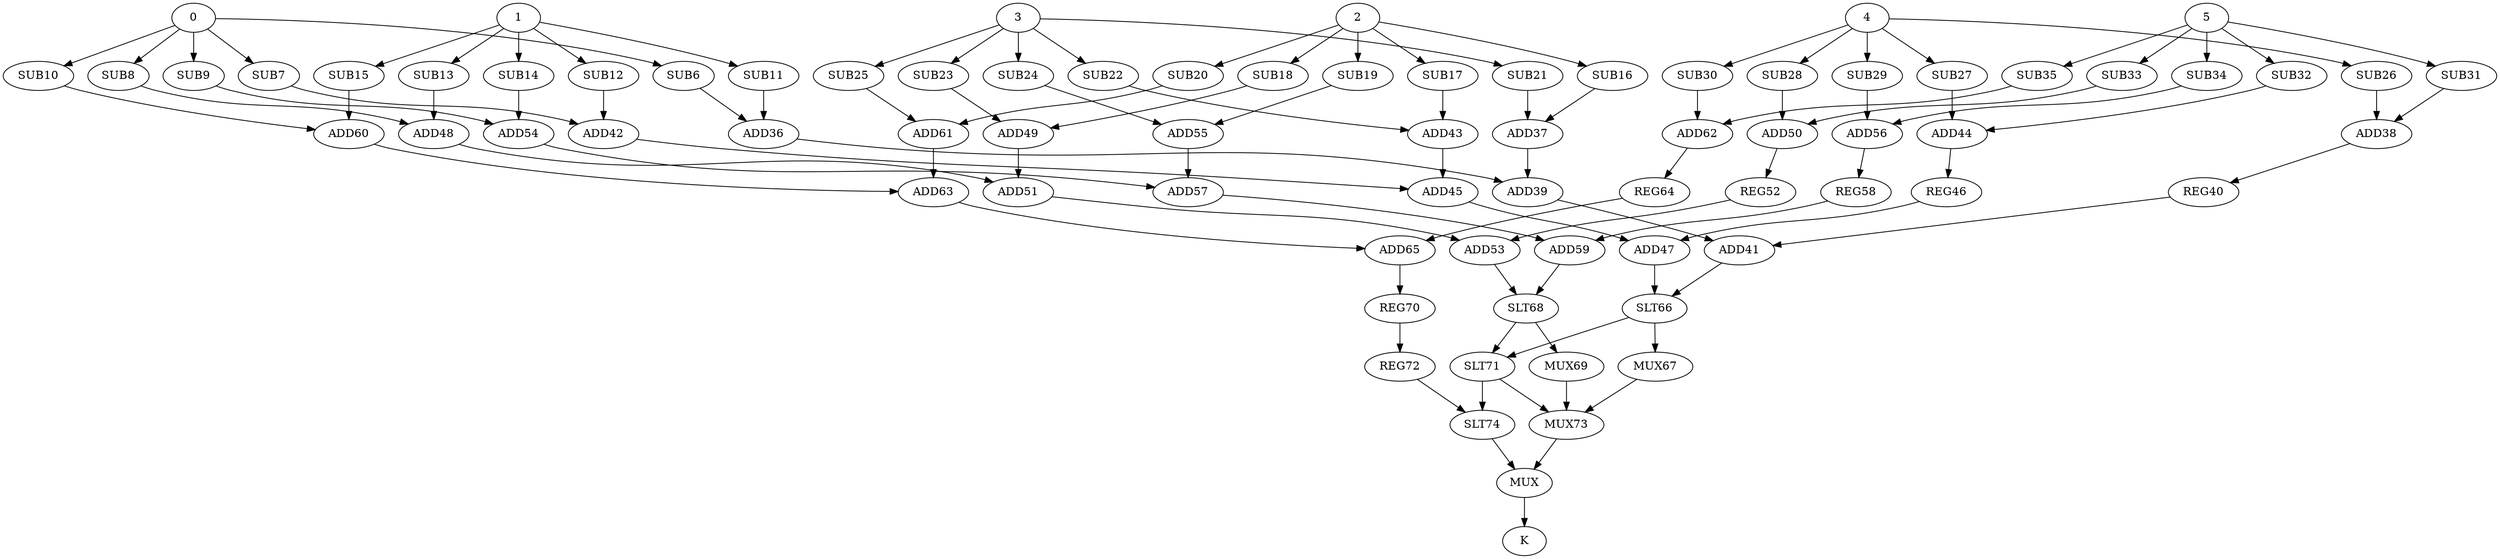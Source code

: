 strict digraph  {
0;
6 [label=SUB6];
7 [label=SUB7];
8 [label=SUB8];
9 [label=SUB9];
10 [label=SUB10];
1;
11 [label=SUB11];
12 [label=SUB12];
13 [label=SUB13];
14 [label=SUB14];
15 [label=SUB15];
2;
16 [label=SUB16];
17 [label=SUB17];
18 [label=SUB18];
19 [label=SUB19];
20 [label=SUB20];
3;
21 [label=SUB21];
22 [label=SUB22];
23 [label=SUB23];
24 [label=SUB24];
25 [label=SUB25];
4;
26 [label=SUB26];
27 [label=SUB27];
28 [label=SUB28];
29 [label=SUB29];
30 [label=SUB30];
5;
31 [label=SUB31];
32 [label=SUB32];
33 [label=SUB33];
34 [label=SUB34];
35 [label=SUB35];
36 [label=ADD36];
37 [label=ADD37];
38 [label=ADD38];
39 [label=ADD39];
40 [label=REG40];
41 [label=ADD41];
42 [label=ADD42];
43 [label=ADD43];
44 [label=ADD44];
45 [label=ADD45];
46 [label=REG46];
47 [label=ADD47];
48 [label=ADD48];
49 [label=ADD49];
50 [label=ADD50];
51 [label=ADD51];
52 [label=REG52];
53 [label=ADD53];
54 [label=ADD54];
55 [label=ADD55];
56 [label=ADD56];
57 [label=ADD57];
58 [label=REG58];
59 [label=ADD59];
60 [label=ADD60];
61 [label=ADD61];
62 [label=ADD62];
63 [label=ADD63];
64 [label=REG64];
65 [label=ADD65];
66 [label=SLT66];
67 [label=MUX67];
68 [label=SLT68];
69 [label=MUX69];
70 [label=REG70];
71 [label=SLT71];
72 [label=REG72];
73 [label=MUX73];
74 [label=SLT74];
75 [label=MUX];
76 [label=K];
0 -> 6;
0 -> 7;
0 -> 8;
0 -> 9;
0 -> 10;
6 -> 36;
7 -> 42;
8 -> 48;
9 -> 54;
10 -> 60;
1 -> 11;
1 -> 12;
1 -> 13;
1 -> 14;
1 -> 15;
11 -> 36;
12 -> 42;
13 -> 48;
14 -> 54;
15 -> 60;
2 -> 16;
2 -> 17;
2 -> 18;
2 -> 19;
2 -> 20;
16 -> 37;
17 -> 43;
18 -> 49;
19 -> 55;
20 -> 61;
3 -> 21;
3 -> 22;
3 -> 23;
3 -> 24;
3 -> 25;
21 -> 37;
22 -> 43;
23 -> 49;
24 -> 55;
25 -> 61;
4 -> 26;
4 -> 27;
4 -> 28;
4 -> 29;
4 -> 30;
26 -> 38;
27 -> 44;
28 -> 50;
29 -> 56;
30 -> 62;
5 -> 31;
5 -> 32;
5 -> 33;
5 -> 34;
5 -> 35;
31 -> 38;
32 -> 44;
33 -> 50;
34 -> 56;
35 -> 62;
36 -> 39;
37 -> 39;
38 -> 40;
39 -> 41;
40 -> 41;
41 -> 66;
42 -> 45;
43 -> 45;
44 -> 46;
45 -> 47;
46 -> 47;
47 -> 66;
48 -> 51;
49 -> 51;
50 -> 52;
51 -> 53;
52 -> 53;
53 -> 68;
54 -> 57;
55 -> 57;
56 -> 58;
57 -> 59;
58 -> 59;
59 -> 68;
60 -> 63;
61 -> 63;
62 -> 64;
63 -> 65;
64 -> 65;
65 -> 70;
66 -> 67;
66 -> 71;
67 -> 73;
68 -> 69;
68 -> 71;
69 -> 73;
70 -> 72;
71 -> 73;
71 -> 74;
72 -> 74;
73 -> 75;
74 -> 75;
75 -> 76;
}
